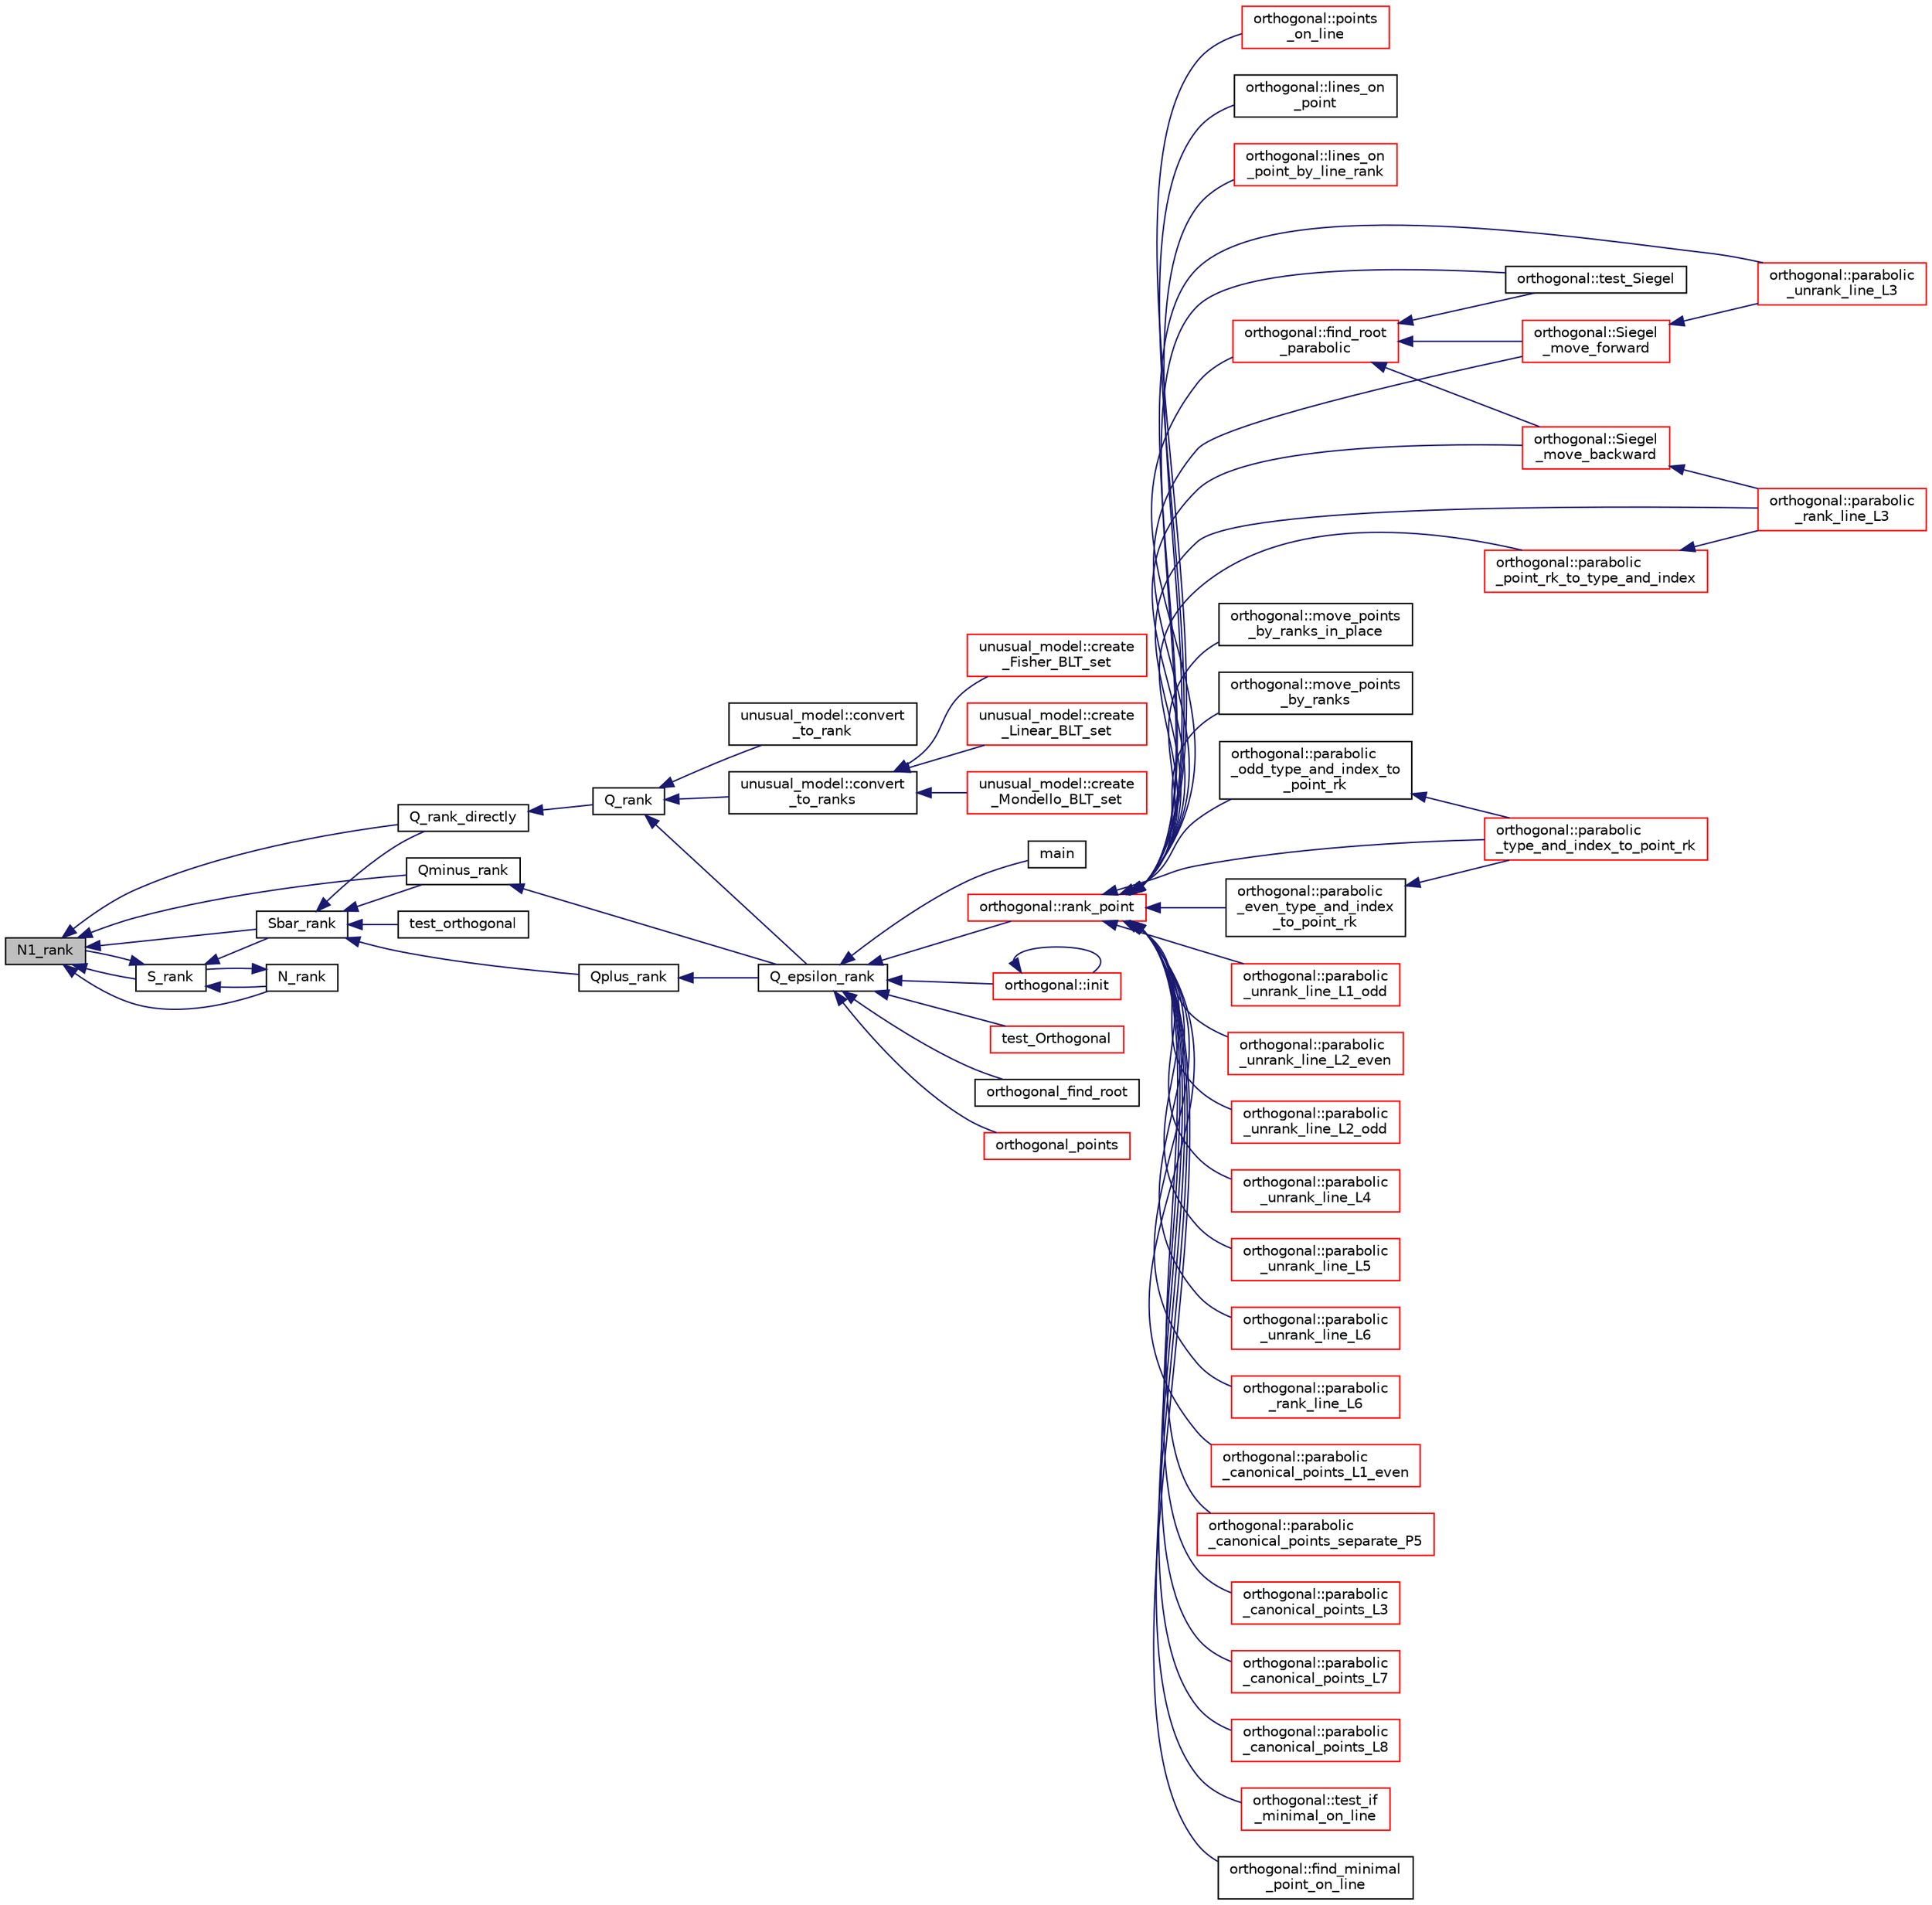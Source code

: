 digraph "N1_rank"
{
  edge [fontname="Helvetica",fontsize="10",labelfontname="Helvetica",labelfontsize="10"];
  node [fontname="Helvetica",fontsize="10",shape=record];
  rankdir="LR";
  Node1383 [label="N1_rank",height=0.2,width=0.4,color="black", fillcolor="grey75", style="filled", fontcolor="black"];
  Node1383 -> Node1384 [dir="back",color="midnightblue",fontsize="10",style="solid",fontname="Helvetica"];
  Node1384 [label="Q_rank_directly",height=0.2,width=0.4,color="black", fillcolor="white", style="filled",URL="$db/da0/lib_2foundations_2geometry_2orthogonal__points_8_c.html#a5f856abfc1a984dc77a7e21a239ab88e"];
  Node1384 -> Node1385 [dir="back",color="midnightblue",fontsize="10",style="solid",fontname="Helvetica"];
  Node1385 [label="Q_rank",height=0.2,width=0.4,color="black", fillcolor="white", style="filled",URL="$db/da0/lib_2foundations_2geometry_2orthogonal__points_8_c.html#ad2671f4db3224df1e22494b9d946375e"];
  Node1385 -> Node1386 [dir="back",color="midnightblue",fontsize="10",style="solid",fontname="Helvetica"];
  Node1386 [label="Q_epsilon_rank",height=0.2,width=0.4,color="black", fillcolor="white", style="filled",URL="$db/da0/lib_2foundations_2geometry_2orthogonal__points_8_c.html#a0949e1151174e2988aa697cb31942e97"];
  Node1386 -> Node1387 [dir="back",color="midnightblue",fontsize="10",style="solid",fontname="Helvetica"];
  Node1387 [label="main",height=0.2,width=0.4,color="black", fillcolor="white", style="filled",URL="$d1/d15/apps_2combinatorics_2orthogonal_8_c.html#a3c04138a5bfe5d72780bb7e82a18e627"];
  Node1386 -> Node1388 [dir="back",color="midnightblue",fontsize="10",style="solid",fontname="Helvetica"];
  Node1388 [label="orthogonal::rank_point",height=0.2,width=0.4,color="red", fillcolor="white", style="filled",URL="$d7/daa/classorthogonal.html#adb4f1528590a804b3c011a68c9ebf655"];
  Node1388 -> Node1389 [dir="back",color="midnightblue",fontsize="10",style="solid",fontname="Helvetica"];
  Node1389 [label="orthogonal::points\l_on_line",height=0.2,width=0.4,color="red", fillcolor="white", style="filled",URL="$d7/daa/classorthogonal.html#afe1cc564902cc557d4d4d2ff85ee6839"];
  Node1388 -> Node1464 [dir="back",color="midnightblue",fontsize="10",style="solid",fontname="Helvetica"];
  Node1464 [label="orthogonal::lines_on\l_point",height=0.2,width=0.4,color="black", fillcolor="white", style="filled",URL="$d7/daa/classorthogonal.html#aa3249c7fddbc156af817fb274e41c914"];
  Node1388 -> Node1465 [dir="back",color="midnightblue",fontsize="10",style="solid",fontname="Helvetica"];
  Node1465 [label="orthogonal::lines_on\l_point_by_line_rank",height=0.2,width=0.4,color="red", fillcolor="white", style="filled",URL="$d7/daa/classorthogonal.html#adc21874b6da3cd3585c704994fb538aa"];
  Node1388 -> Node1485 [dir="back",color="midnightblue",fontsize="10",style="solid",fontname="Helvetica"];
  Node1485 [label="orthogonal::test_Siegel",height=0.2,width=0.4,color="black", fillcolor="white", style="filled",URL="$d7/daa/classorthogonal.html#ad6d248c572d92abe41416065addd4a69"];
  Node1388 -> Node1486 [dir="back",color="midnightblue",fontsize="10",style="solid",fontname="Helvetica"];
  Node1486 [label="orthogonal::move_points\l_by_ranks_in_place",height=0.2,width=0.4,color="black", fillcolor="white", style="filled",URL="$d7/daa/classorthogonal.html#a82fac7f7528e41392b5fe89860d4204d"];
  Node1388 -> Node1487 [dir="back",color="midnightblue",fontsize="10",style="solid",fontname="Helvetica"];
  Node1487 [label="orthogonal::move_points\l_by_ranks",height=0.2,width=0.4,color="black", fillcolor="white", style="filled",URL="$d7/daa/classorthogonal.html#a6b1b57c7b6114d7d51c9375fe5014b22"];
  Node1388 -> Node1488 [dir="back",color="midnightblue",fontsize="10",style="solid",fontname="Helvetica"];
  Node1488 [label="orthogonal::parabolic\l_type_and_index_to_point_rk",height=0.2,width=0.4,color="red", fillcolor="white", style="filled",URL="$d7/daa/classorthogonal.html#a67c316cf01b382762e6ac372f522d106"];
  Node1388 -> Node1738 [dir="back",color="midnightblue",fontsize="10",style="solid",fontname="Helvetica"];
  Node1738 [label="orthogonal::parabolic\l_even_type_and_index\l_to_point_rk",height=0.2,width=0.4,color="black", fillcolor="white", style="filled",URL="$d7/daa/classorthogonal.html#af43894039e8c5a8039f52b93dfa3ff77"];
  Node1738 -> Node1488 [dir="back",color="midnightblue",fontsize="10",style="solid",fontname="Helvetica"];
  Node1388 -> Node1739 [dir="back",color="midnightblue",fontsize="10",style="solid",fontname="Helvetica"];
  Node1739 [label="orthogonal::parabolic\l_odd_type_and_index_to\l_point_rk",height=0.2,width=0.4,color="black", fillcolor="white", style="filled",URL="$d7/daa/classorthogonal.html#aac70113614b52601e38b3ce8cbffbc9a"];
  Node1739 -> Node1488 [dir="back",color="midnightblue",fontsize="10",style="solid",fontname="Helvetica"];
  Node1388 -> Node1740 [dir="back",color="midnightblue",fontsize="10",style="solid",fontname="Helvetica"];
  Node1740 [label="orthogonal::parabolic\l_point_rk_to_type_and_index",height=0.2,width=0.4,color="red", fillcolor="white", style="filled",URL="$d7/daa/classorthogonal.html#aadca2791fa70e971edf85858b725502d"];
  Node1740 -> Node1731 [dir="back",color="midnightblue",fontsize="10",style="solid",fontname="Helvetica"];
  Node1731 [label="orthogonal::parabolic\l_rank_line_L3",height=0.2,width=0.4,color="red", fillcolor="white", style="filled",URL="$d7/daa/classorthogonal.html#afea1a02e2b439b28127cfa2a782da8c9"];
  Node1388 -> Node1719 [dir="back",color="midnightblue",fontsize="10",style="solid",fontname="Helvetica"];
  Node1719 [label="orthogonal::parabolic\l_unrank_line_L1_odd",height=0.2,width=0.4,color="red", fillcolor="white", style="filled",URL="$d7/daa/classorthogonal.html#af59966fe1bb32196deaafbe6849fdeb1"];
  Node1388 -> Node1726 [dir="back",color="midnightblue",fontsize="10",style="solid",fontname="Helvetica"];
  Node1726 [label="orthogonal::parabolic\l_unrank_line_L2_even",height=0.2,width=0.4,color="red", fillcolor="white", style="filled",URL="$d7/daa/classorthogonal.html#a57a7ad0d16ea67c0636c9f179eeed5d1"];
  Node1388 -> Node1727 [dir="back",color="midnightblue",fontsize="10",style="solid",fontname="Helvetica"];
  Node1727 [label="orthogonal::parabolic\l_unrank_line_L2_odd",height=0.2,width=0.4,color="red", fillcolor="white", style="filled",URL="$d7/daa/classorthogonal.html#a9ab8a29daee27c60803e2bf5026a9a9e"];
  Node1388 -> Node1730 [dir="back",color="midnightblue",fontsize="10",style="solid",fontname="Helvetica"];
  Node1730 [label="orthogonal::parabolic\l_unrank_line_L3",height=0.2,width=0.4,color="red", fillcolor="white", style="filled",URL="$d7/daa/classorthogonal.html#ae1edfba289a03ed4d383514c2b0dc4b7"];
  Node1388 -> Node1731 [dir="back",color="midnightblue",fontsize="10",style="solid",fontname="Helvetica"];
  Node1388 -> Node1732 [dir="back",color="midnightblue",fontsize="10",style="solid",fontname="Helvetica"];
  Node1732 [label="orthogonal::parabolic\l_unrank_line_L4",height=0.2,width=0.4,color="red", fillcolor="white", style="filled",URL="$d7/daa/classorthogonal.html#a6a30b6c7f59498ad8c7f2bec7c78d2ff"];
  Node1388 -> Node1734 [dir="back",color="midnightblue",fontsize="10",style="solid",fontname="Helvetica"];
  Node1734 [label="orthogonal::parabolic\l_unrank_line_L5",height=0.2,width=0.4,color="red", fillcolor="white", style="filled",URL="$d7/daa/classorthogonal.html#a77831b97ebbbc5d8103c5e7e0edfeb9b"];
  Node1388 -> Node1718 [dir="back",color="midnightblue",fontsize="10",style="solid",fontname="Helvetica"];
  Node1718 [label="orthogonal::parabolic\l_unrank_line_L6",height=0.2,width=0.4,color="red", fillcolor="white", style="filled",URL="$d7/daa/classorthogonal.html#a3fecd8b43b3e09d6b35e550850b11d56"];
  Node1388 -> Node1725 [dir="back",color="midnightblue",fontsize="10",style="solid",fontname="Helvetica"];
  Node1725 [label="orthogonal::parabolic\l_rank_line_L6",height=0.2,width=0.4,color="red", fillcolor="white", style="filled",URL="$d7/daa/classorthogonal.html#ab242f864cc2a012dee7c379649d2e566"];
  Node1388 -> Node1745 [dir="back",color="midnightblue",fontsize="10",style="solid",fontname="Helvetica"];
  Node1745 [label="orthogonal::find_root\l_parabolic",height=0.2,width=0.4,color="red", fillcolor="white", style="filled",URL="$d7/daa/classorthogonal.html#a2e4453bb31692707f8a9e8b660b2e136"];
  Node1745 -> Node1485 [dir="back",color="midnightblue",fontsize="10",style="solid",fontname="Helvetica"];
  Node1745 -> Node1748 [dir="back",color="midnightblue",fontsize="10",style="solid",fontname="Helvetica"];
  Node1748 [label="orthogonal::Siegel\l_move_forward",height=0.2,width=0.4,color="red", fillcolor="white", style="filled",URL="$d7/daa/classorthogonal.html#a065d0faccc00df42afd671dac644d480"];
  Node1748 -> Node1730 [dir="back",color="midnightblue",fontsize="10",style="solid",fontname="Helvetica"];
  Node1745 -> Node1750 [dir="back",color="midnightblue",fontsize="10",style="solid",fontname="Helvetica"];
  Node1750 [label="orthogonal::Siegel\l_move_backward",height=0.2,width=0.4,color="red", fillcolor="white", style="filled",URL="$d7/daa/classorthogonal.html#a365beaf002d1ffc9a600e73f1983e800"];
  Node1750 -> Node1731 [dir="back",color="midnightblue",fontsize="10",style="solid",fontname="Helvetica"];
  Node1388 -> Node1748 [dir="back",color="midnightblue",fontsize="10",style="solid",fontname="Helvetica"];
  Node1388 -> Node1750 [dir="back",color="midnightblue",fontsize="10",style="solid",fontname="Helvetica"];
  Node1388 -> Node1752 [dir="back",color="midnightblue",fontsize="10",style="solid",fontname="Helvetica"];
  Node1752 [label="orthogonal::parabolic\l_canonical_points_L1_even",height=0.2,width=0.4,color="red", fillcolor="white", style="filled",URL="$d7/daa/classorthogonal.html#ab0b604545d072f29150a4004ca96444b"];
  Node1388 -> Node1755 [dir="back",color="midnightblue",fontsize="10",style="solid",fontname="Helvetica"];
  Node1755 [label="orthogonal::parabolic\l_canonical_points_separate_P5",height=0.2,width=0.4,color="red", fillcolor="white", style="filled",URL="$d7/daa/classorthogonal.html#a8d0027eb77931aa6f8651f392b9b4e79"];
  Node1388 -> Node1756 [dir="back",color="midnightblue",fontsize="10",style="solid",fontname="Helvetica"];
  Node1756 [label="orthogonal::parabolic\l_canonical_points_L3",height=0.2,width=0.4,color="red", fillcolor="white", style="filled",URL="$d7/daa/classorthogonal.html#a753ec2a388f3b866bd96928051911802"];
  Node1388 -> Node1757 [dir="back",color="midnightblue",fontsize="10",style="solid",fontname="Helvetica"];
  Node1757 [label="orthogonal::parabolic\l_canonical_points_L7",height=0.2,width=0.4,color="red", fillcolor="white", style="filled",URL="$d7/daa/classorthogonal.html#a24a02b853a67fddf218aa24a185506eb"];
  Node1388 -> Node1758 [dir="back",color="midnightblue",fontsize="10",style="solid",fontname="Helvetica"];
  Node1758 [label="orthogonal::parabolic\l_canonical_points_L8",height=0.2,width=0.4,color="red", fillcolor="white", style="filled",URL="$d7/daa/classorthogonal.html#ad6539385a01fde3384fa94fd4256ee38"];
  Node1388 -> Node1759 [dir="back",color="midnightblue",fontsize="10",style="solid",fontname="Helvetica"];
  Node1759 [label="orthogonal::test_if\l_minimal_on_line",height=0.2,width=0.4,color="red", fillcolor="white", style="filled",URL="$d7/daa/classorthogonal.html#ac1c98fb2e2bea810ab68ccc3097528b1"];
  Node1388 -> Node1760 [dir="back",color="midnightblue",fontsize="10",style="solid",fontname="Helvetica"];
  Node1760 [label="orthogonal::find_minimal\l_point_on_line",height=0.2,width=0.4,color="black", fillcolor="white", style="filled",URL="$d7/daa/classorthogonal.html#a352d503273829a46f432965027a2d3ed"];
  Node1386 -> Node1492 [dir="back",color="midnightblue",fontsize="10",style="solid",fontname="Helvetica"];
  Node1492 [label="orthogonal::init",height=0.2,width=0.4,color="red", fillcolor="white", style="filled",URL="$d7/daa/classorthogonal.html#a8bd53ba30f34ac50889503f0f3ef6deb"];
  Node1492 -> Node1492 [dir="back",color="midnightblue",fontsize="10",style="solid",fontname="Helvetica"];
  Node1386 -> Node1765 [dir="back",color="midnightblue",fontsize="10",style="solid",fontname="Helvetica"];
  Node1765 [label="test_Orthogonal",height=0.2,width=0.4,color="red", fillcolor="white", style="filled",URL="$db/da0/lib_2foundations_2geometry_2orthogonal__points_8_c.html#a071f90f8a33649e2d4a8f5c9a401a4f4"];
  Node1386 -> Node1766 [dir="back",color="midnightblue",fontsize="10",style="solid",fontname="Helvetica"];
  Node1766 [label="orthogonal_find_root",height=0.2,width=0.4,color="black", fillcolor="white", style="filled",URL="$db/da0/lib_2foundations_2geometry_2orthogonal__points_8_c.html#a6c7b16f839dc3e1ee95f61a37139c8a0"];
  Node1386 -> Node1767 [dir="back",color="midnightblue",fontsize="10",style="solid",fontname="Helvetica"];
  Node1767 [label="orthogonal_points",height=0.2,width=0.4,color="red", fillcolor="white", style="filled",URL="$d7/d83/points_8_c.html#a2a86a595e599aecd619f0046595252e4"];
  Node1385 -> Node1769 [dir="back",color="midnightblue",fontsize="10",style="solid",fontname="Helvetica"];
  Node1769 [label="unusual_model::convert\l_to_ranks",height=0.2,width=0.4,color="black", fillcolor="white", style="filled",URL="$dc/d50/classunusual__model.html#ab5cdb8ec08ae842b6ae4831385e9934b"];
  Node1769 -> Node1770 [dir="back",color="midnightblue",fontsize="10",style="solid",fontname="Helvetica"];
  Node1770 [label="unusual_model::create\l_Fisher_BLT_set",height=0.2,width=0.4,color="red", fillcolor="white", style="filled",URL="$dc/d50/classunusual__model.html#ad8a52feef5e6da3cee43dd09c64c5eeb"];
  Node1769 -> Node1774 [dir="back",color="midnightblue",fontsize="10",style="solid",fontname="Helvetica"];
  Node1774 [label="unusual_model::create\l_Linear_BLT_set",height=0.2,width=0.4,color="red", fillcolor="white", style="filled",URL="$dc/d50/classunusual__model.html#ae1a8f13e4e870b50e7fa24671f709d3b"];
  Node1769 -> Node1776 [dir="back",color="midnightblue",fontsize="10",style="solid",fontname="Helvetica"];
  Node1776 [label="unusual_model::create\l_Mondello_BLT_set",height=0.2,width=0.4,color="red", fillcolor="white", style="filled",URL="$dc/d50/classunusual__model.html#a24648c38693c1595023ed28b3eed0972"];
  Node1385 -> Node1778 [dir="back",color="midnightblue",fontsize="10",style="solid",fontname="Helvetica"];
  Node1778 [label="unusual_model::convert\l_to_rank",height=0.2,width=0.4,color="black", fillcolor="white", style="filled",URL="$dc/d50/classunusual__model.html#ac3c9a8673189d7f889ff019f1c2a9bf7"];
  Node1383 -> Node1779 [dir="back",color="midnightblue",fontsize="10",style="solid",fontname="Helvetica"];
  Node1779 [label="Qminus_rank",height=0.2,width=0.4,color="black", fillcolor="white", style="filled",URL="$db/da0/lib_2foundations_2geometry_2orthogonal__points_8_c.html#aec3e3dad3c2c12fa081edab0af2cb91a"];
  Node1779 -> Node1386 [dir="back",color="midnightblue",fontsize="10",style="solid",fontname="Helvetica"];
  Node1383 -> Node1780 [dir="back",color="midnightblue",fontsize="10",style="solid",fontname="Helvetica"];
  Node1780 [label="S_rank",height=0.2,width=0.4,color="black", fillcolor="white", style="filled",URL="$db/da0/lib_2foundations_2geometry_2orthogonal__points_8_c.html#a3a31f4ab7622dfd1d56e995cee509faa"];
  Node1780 -> Node1781 [dir="back",color="midnightblue",fontsize="10",style="solid",fontname="Helvetica"];
  Node1781 [label="N_rank",height=0.2,width=0.4,color="black", fillcolor="white", style="filled",URL="$db/da0/lib_2foundations_2geometry_2orthogonal__points_8_c.html#a750a27350273e325e879377a9ee17bbb"];
  Node1781 -> Node1780 [dir="back",color="midnightblue",fontsize="10",style="solid",fontname="Helvetica"];
  Node1780 -> Node1383 [dir="back",color="midnightblue",fontsize="10",style="solid",fontname="Helvetica"];
  Node1780 -> Node1782 [dir="back",color="midnightblue",fontsize="10",style="solid",fontname="Helvetica"];
  Node1782 [label="Sbar_rank",height=0.2,width=0.4,color="black", fillcolor="white", style="filled",URL="$db/da0/lib_2foundations_2geometry_2orthogonal__points_8_c.html#a9f987613e1f3dd623ce4032443a5a4a3"];
  Node1782 -> Node1384 [dir="back",color="midnightblue",fontsize="10",style="solid",fontname="Helvetica"];
  Node1782 -> Node1783 [dir="back",color="midnightblue",fontsize="10",style="solid",fontname="Helvetica"];
  Node1783 [label="Qplus_rank",height=0.2,width=0.4,color="black", fillcolor="white", style="filled",URL="$db/da0/lib_2foundations_2geometry_2orthogonal__points_8_c.html#aaa1be357d007a845ce2866169d63afb7"];
  Node1783 -> Node1386 [dir="back",color="midnightblue",fontsize="10",style="solid",fontname="Helvetica"];
  Node1782 -> Node1779 [dir="back",color="midnightblue",fontsize="10",style="solid",fontname="Helvetica"];
  Node1782 -> Node1784 [dir="back",color="midnightblue",fontsize="10",style="solid",fontname="Helvetica"];
  Node1784 [label="test_orthogonal",height=0.2,width=0.4,color="black", fillcolor="white", style="filled",URL="$db/da0/lib_2foundations_2geometry_2orthogonal__points_8_c.html#ac991de424f12f1e96291c9df540caf16"];
  Node1383 -> Node1781 [dir="back",color="midnightblue",fontsize="10",style="solid",fontname="Helvetica"];
  Node1383 -> Node1782 [dir="back",color="midnightblue",fontsize="10",style="solid",fontname="Helvetica"];
}
